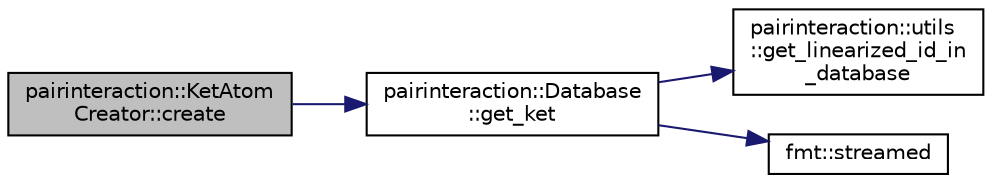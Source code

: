 digraph "pairinteraction::KetAtomCreator::create"
{
 // INTERACTIVE_SVG=YES
 // LATEX_PDF_SIZE
  bgcolor="transparent";
  edge [fontname="Helvetica",fontsize="10",labelfontname="Helvetica",labelfontsize="10"];
  node [fontname="Helvetica",fontsize="10",shape=record];
  rankdir="LR";
  Node1 [label="pairinteraction::KetAtom\lCreator::create",height=0.2,width=0.4,color="black", fillcolor="grey75", style="filled", fontcolor="black",tooltip=" "];
  Node1 -> Node2 [color="midnightblue",fontsize="10",style="solid",fontname="Helvetica"];
  Node2 [label="pairinteraction::Database\l::get_ket",height=0.2,width=0.4,color="black",URL="$classpairinteraction_1_1Database.html#a19cf0614d1561cd14f7731b69af630c2",tooltip=" "];
  Node2 -> Node3 [color="midnightblue",fontsize="10",style="solid",fontname="Helvetica"];
  Node3 [label="pairinteraction::utils\l::get_linearized_id_in\l_database",height=0.2,width=0.4,color="black",URL="$namespacepairinteraction_1_1utils.html#af3b7a1170d1fbb7370b2833e833d2aa9",tooltip=" "];
  Node2 -> Node4 [color="midnightblue",fontsize="10",style="solid",fontname="Helvetica"];
  Node4 [label="fmt::streamed",height=0.2,width=0.4,color="black",URL="$namespacefmt.html#aae992945c0c3c364b5b8d31d217566ea",tooltip=" "];
}
